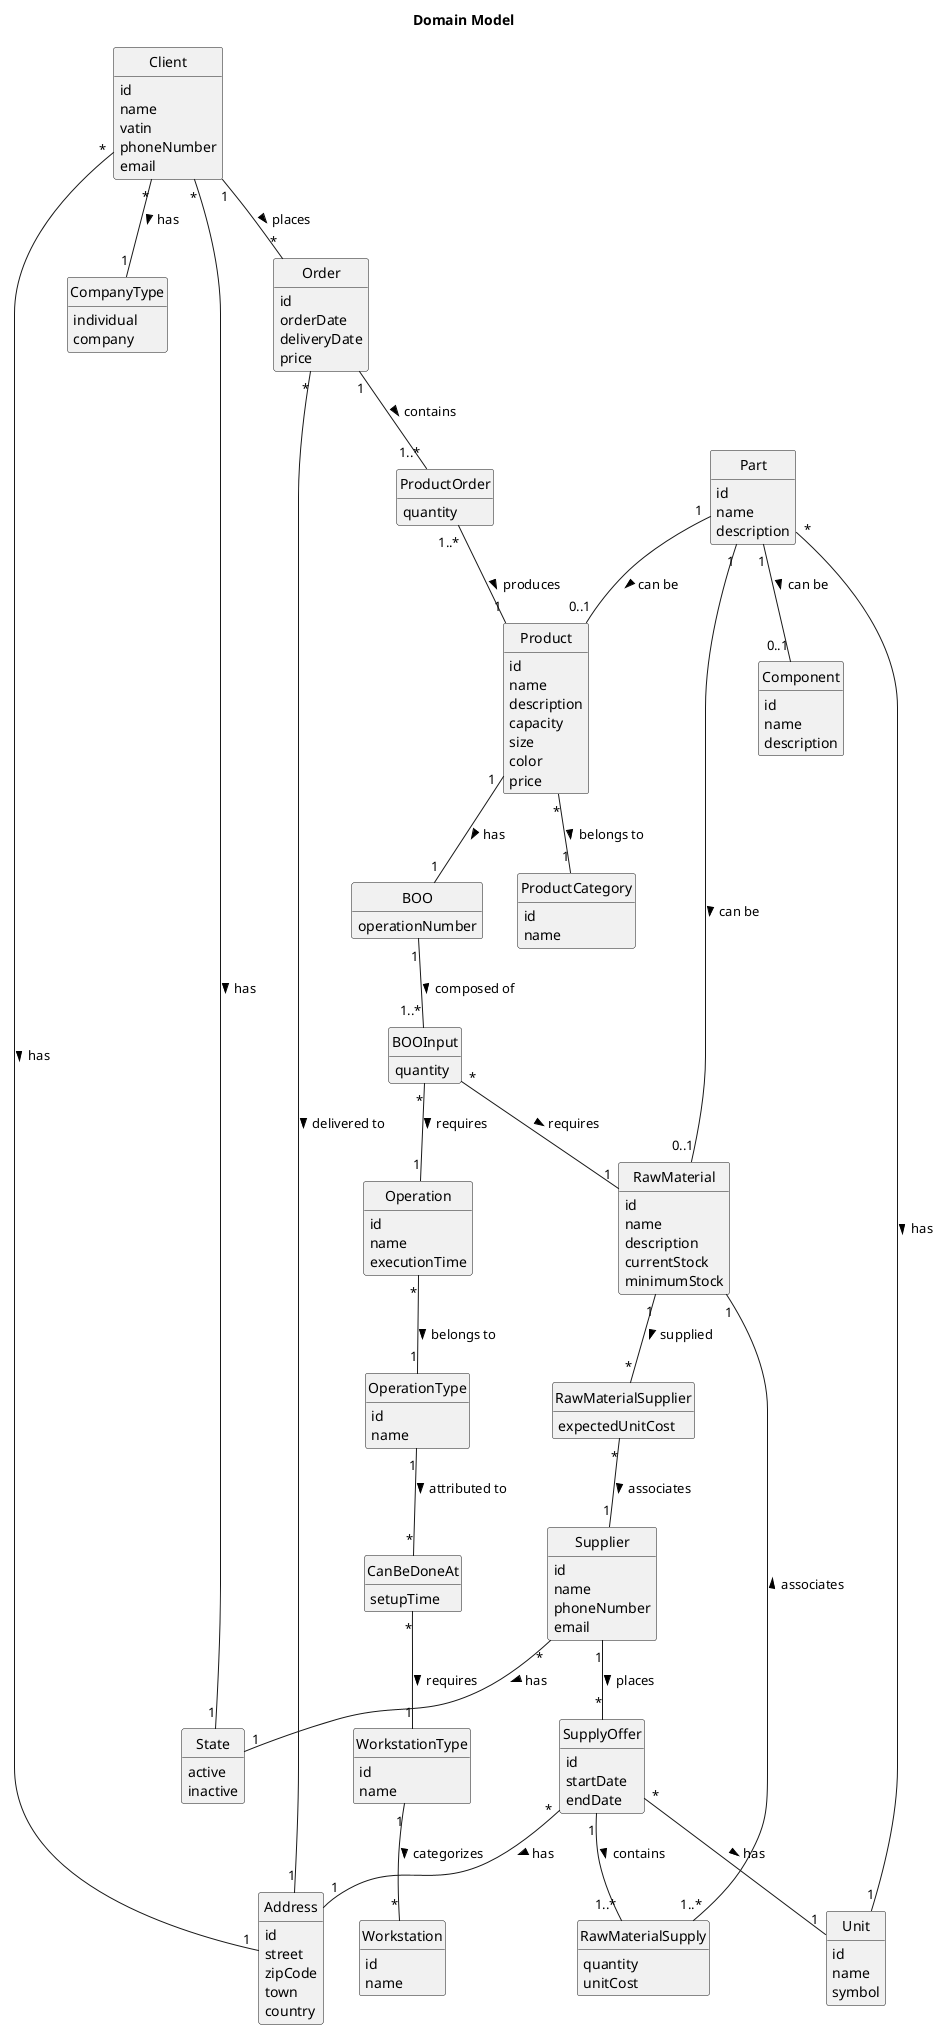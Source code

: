 @startuml
skinparam monochrome true
skinparam packageStyle rectangle
skinparam shadowing false

skinparam classAttributeIconSize 0
hide circle
hide methods

title Domain Model

class Client {
    id
    name
    vatin
    phoneNumber
    email
}

class Address {
    id
    street
    zipCode
    town
    country
}

enum CompanyType {
    individual
    company
}

class State {
    active
    inactive
}

class Order {
    id
    orderDate
    deliveryDate
    price
}

class ProductOrder {
    quantity
}

class Product {
    id
    name
    description
    capacity
    size
    color
    price
}

class ProductCategory {
    id
    name
}

class Unit {
    id
    name
    symbol
}

class Part {
    id
    name
    description
}

class Component {
    id
    name
    description
}

class RawMaterial {
    id
    name
    description
    currentStock
    minimumStock
}

class RawMaterialSupplier {
    expectedUnitCost
}

class Supplier {
    id
    name
    phoneNumber
    email
}

class SupplyOffer {
    id
    startDate
    endDate
}

class RawMaterialSupply {
    quantity
    unitCost
}

class BOO {
    operationNumber
}

class BOOInput {
    quantity
}

class Operation {
    id
    name
    executionTime
}

class OperationType {
    id
    name
}

class CanBeDoneAt {
    setupTime
}

class WorkstationType {
    id
    name
}

class Workstation {
    id
    name
}

Client "*" -- "1" Address : has >
Client "*" -- "1" CompanyType : has >
Client "*" -- "1" State : has >
Client "1" -- "*" Order : places >
Order "*" -- "1" Address : delivered to >
Order "1" -- "1..*" ProductOrder : contains >
ProductOrder "1..*" -- "1" Product : produces >
Part "1" -- "0..1" Product : can be >
Part "1" -- "0..1" Component : can be >
Part "1" -- "0..1" RawMaterial : can be >
Part "*" -- "1" Unit : has >
Product "*" -- "1" ProductCategory : belongs to >
RawMaterial "1" -- "*" RawMaterialSupplier : supplied >
RawMaterialSupplier "*" -- "1" Supplier : associates >
Supplier "*" -- "1" State : has >
Supplier "1" -- "*" SupplyOffer : places >
SupplyOffer "*" -- "1" Address : has >
SupplyOffer "*" -- "1" Unit : has >
SupplyOffer "1" -- "1..*" RawMaterialSupply : contains >
RawMaterialSupply "1..*" -- "1" RawMaterial : associates >
Product "1" -- "1" BOO : has >
BOO "1" -- "1..*" BOOInput : composed of >
BOOInput "*" -- "1" Operation : requires >
BOOInput "*" -- "1" RawMaterial : requires >
Operation "*" -- "1" OperationType : belongs to >
OperationType "1" -- "*" CanBeDoneAt : attributed to >
CanBeDoneAt "*" -- "1" WorkstationType : requires >
WorkstationType "1" -- "*" Workstation : categorizes >

@enduml



